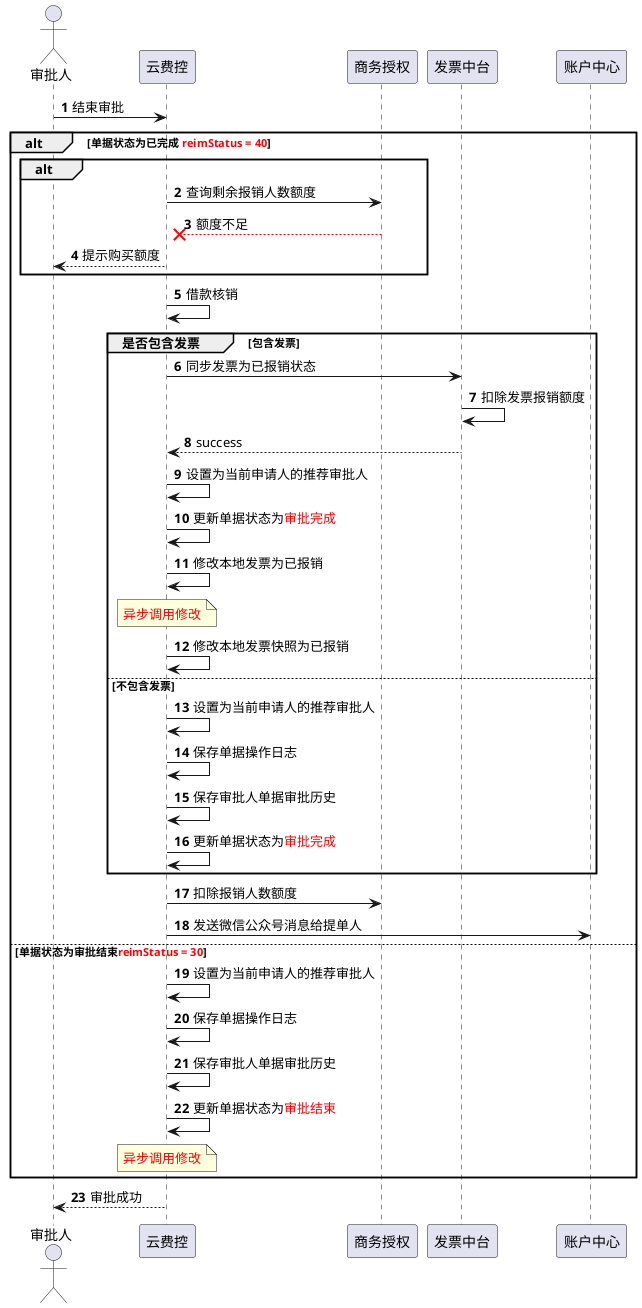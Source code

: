 @startuml
'https://plantuml.com/sequence-diagram

autonumber
actor 审批人
participant 审批人 order 10
participant 云费控 order 20
participant 商务授权 order 30
participant 发票中台 order 40
participant 账户中心 order 50
审批人 -> 云费控:结束审批
alt 单据状态为已完成 <color #Red>reimStatus = 40</color>
alt
云费控 -> 商务授权:查询剩余报销人数额度
商务授权 -[#Red]->x 云费控:额度不足
云费控 --> 审批人:提示购买额度
end
云费控 -> 云费控:借款核销
group 是否包含发票 [包含发票]
 云费控 -> 发票中台: 同步发票为已报销状态
 发票中台 -> 发票中台: 扣除发票报销额度
 发票中台 --> 云费控:success
 云费控 -> 云费控:设置为当前申请人的推荐审批人
云费控 -> 云费控:更新单据状态为<color #Red>审批完成</color>
云费控 -> 云费控:修改本地发票为已报销
note OVER 云费控
 <color #Red>异步调用修改</color>
end note
云费控 -> 云费控:修改本地发票快照为已报销
 else 不包含发票
云费控 -> 云费控:设置为当前申请人的推荐审批人
云费控 -> 云费控:保存单据操作日志
云费控 -> 云费控:保存审批人单据审批历史
云费控 -> 云费控:更新单据状态为<color #Red>审批完成</color>
 end
 云费控 -> 商务授权:扣除报销人数额度
  云费控 -> 账户中心:发送微信公众号消息给提单人
else 单据状态为审批结束<color #Red>reimStatus = 30</color>
云费控 -> 云费控:设置为当前申请人的推荐审批人
云费控 -> 云费控:保存单据操作日志
云费控 -> 云费控:保存审批人单据审批历史
云费控 -> 云费控:更新单据状态为<color #Red>审批结束</color>
note OVER 云费控
 <color #Red>异步调用修改</color>
end note
end
云费控 --> 审批人: 审批成功



@endumlA